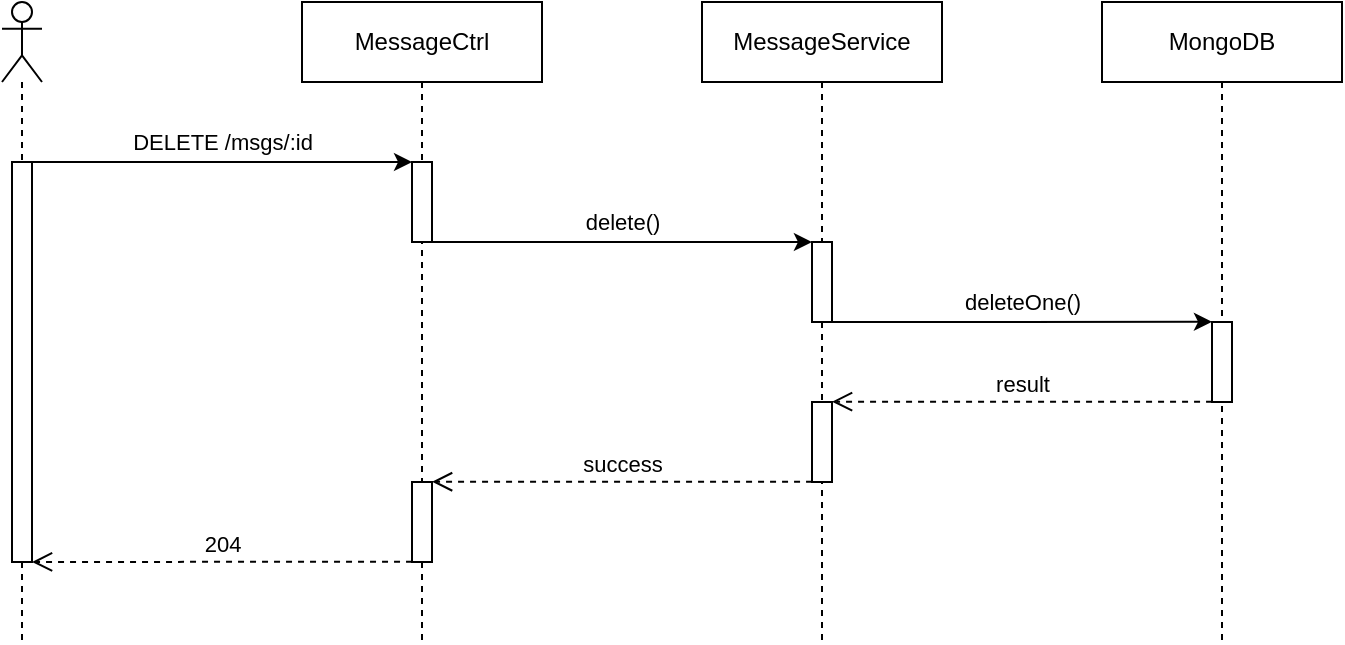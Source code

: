 <mxfile userAgent="Mozilla/5.0 (X11; Linux x86_64) AppleWebKit/537.36 (KHTML, like Gecko) Chrome/57.0.299.133 Safari/537.36" version="6.4.6" editor="www.draw.io" type="device"><diagram name="Page-1"><mxGraphModel dx="1197" dy="415" grid="1" gridSize="10" guides="1" tooltips="1" connect="1" arrows="1" fold="1" page="0" pageScale="1" pageWidth="826" pageHeight="1169" background="#ffffff" math="0" shadow="0"><root><mxCell id="0"/><mxCell id="1" parent="0"/><mxCell id="2" value="" style="shape=umlLifeline;participant=umlActor;perimeter=lifelinePerimeter;whiteSpace=wrap;html=1;container=1;collapsible=0;recursiveResize=0;verticalAlign=top;spacingTop=36;labelBackgroundColor=none;outlineConnect=0;strokeWidth=1;fillColor=#FFFFFF;fontSize=25;" parent="1" vertex="1"><mxGeometry x="-70" y="120" width="20" height="320" as="geometry"/></mxCell><mxCell id="15" value="" style="whiteSpace=wrap;html=1;" parent="2" vertex="1"><mxGeometry x="5" y="80" width="10" height="200" as="geometry"/></mxCell><mxCell id="4" value="MessageCtrl" style="shape=umlLifeline;perimeter=lifelinePerimeter;whiteSpace=wrap;html=1;container=1;collapsible=0;recursiveResize=0;outlineConnect=0;strokeWidth=1;fillColor=#FFFFFF;fontSize=12;labelBackgroundColor=none;" parent="1" vertex="1"><mxGeometry x="80" y="120" width="120" height="320" as="geometry"/></mxCell><mxCell id="12" value="" style="whiteSpace=wrap;html=1;" parent="4" vertex="1"><mxGeometry x="55" y="80" width="10" height="40" as="geometry"/></mxCell><mxCell id="25" value="" style="whiteSpace=wrap;html=1;" parent="4" vertex="1"><mxGeometry x="55" y="240" width="10" height="40" as="geometry"/></mxCell><mxCell id="6" value="MessageService" style="shape=umlLifeline;perimeter=lifelinePerimeter;whiteSpace=wrap;html=1;container=1;collapsible=0;recursiveResize=0;outlineConnect=0;strokeWidth=1;fillColor=#FFFFFF;fontSize=12;labelBackgroundColor=none;" parent="1" vertex="1"><mxGeometry x="280" y="120" width="120" height="320" as="geometry"/></mxCell><mxCell id="18" value="" style="whiteSpace=wrap;html=1;" parent="6" vertex="1"><mxGeometry x="55" y="120" width="10" height="40" as="geometry"/></mxCell><mxCell id="24" value="" style="whiteSpace=wrap;html=1;" parent="6" vertex="1"><mxGeometry x="55" y="200" width="10" height="40" as="geometry"/></mxCell><mxCell id="7" value="MongoDB" style="shape=umlLifeline;perimeter=lifelinePerimeter;whiteSpace=wrap;html=1;container=1;collapsible=0;recursiveResize=0;outlineConnect=0;strokeWidth=1;fillColor=#FFFFFF;fontSize=12;labelBackgroundColor=none;" parent="1" vertex="1"><mxGeometry x="480" y="120" width="120" height="320" as="geometry"/></mxCell><mxCell id="20" value="" style="whiteSpace=wrap;html=1;" parent="7" vertex="1"><mxGeometry x="55" y="160" width="10" height="40" as="geometry"/></mxCell><mxCell id="17" value="DELETE /msgs/:id" style="edgeStyle=orthogonalEdgeStyle;rounded=0;html=1;jettySize=auto;orthogonalLoop=1;entryX=0.001;entryY=0.001;entryPerimeter=0;exitX=1.002;exitY=0;exitPerimeter=0;" parent="1" source="15" target="12" edge="1"><mxGeometry y="10" relative="1" as="geometry"><mxPoint x="-50" y="200" as="sourcePoint"/><mxPoint x="20" y="230" as="targetPoint"/><Array as="points"><mxPoint x="60" y="200"/></Array><mxPoint as="offset"/></mxGeometry></mxCell><mxCell id="19" value="delete()" style="edgeStyle=orthogonalEdgeStyle;rounded=0;html=1;entryX=-0.004;entryY=0.001;jettySize=auto;orthogonalLoop=1;entryPerimeter=0;exitX=0.999;exitY=0.999;exitPerimeter=0;" parent="1" source="12" target="18" edge="1"><mxGeometry y="10" relative="1" as="geometry"><Array as="points"><mxPoint x="260" y="240"/></Array><mxPoint as="offset"/></mxGeometry></mxCell><mxCell id="21" value="deleteOne()" style="edgeStyle=orthogonalEdgeStyle;rounded=0;html=1;entryX=-0.003;entryY=-0.002;jettySize=auto;orthogonalLoop=1;entryPerimeter=0;" parent="1" source="18" target="20" edge="1"><mxGeometry y="10" relative="1" as="geometry"><Array as="points"><mxPoint x="440" y="280"/><mxPoint x="440" y="280"/></Array><mxPoint as="offset"/></mxGeometry></mxCell><mxCell id="23" value="result" style="html=1;verticalAlign=bottom;endArrow=open;dashed=1;endSize=8;exitX=0.003;exitY=0.998;exitPerimeter=0;entryX=1.002;entryY=-0.004;entryPerimeter=0;" parent="1" source="20" target="24" edge="1"><mxGeometry relative="1" as="geometry"><mxPoint x="480" y="319" as="sourcePoint"/><mxPoint x="400" y="319" as="targetPoint"/></mxGeometry></mxCell><mxCell id="26" value="success" style="html=1;verticalAlign=bottom;endArrow=open;dashed=1;endSize=8;exitX=0.003;exitY=0.996;exitPerimeter=0;entryX=1.004;entryY=-0.003;entryPerimeter=0;" parent="1" source="24" target="25" edge="1"><mxGeometry relative="1" as="geometry"><mxPoint x="335" y="359.857" as="sourcePoint"/><mxPoint x="145.286" y="359.857" as="targetPoint"/></mxGeometry></mxCell><mxCell id="28" value="204" style="html=1;verticalAlign=bottom;endArrow=open;dashed=1;endSize=8;exitX=0.002;exitY=0.996;exitPerimeter=0;entryX=1.001;entryY=1;entryPerimeter=0;" parent="1" source="25" target="15" edge="1"><mxGeometry relative="1" as="geometry"><mxPoint x="135" y="399.857" as="sourcePoint"/><mxPoint x="-54.714" y="399.857" as="targetPoint"/></mxGeometry></mxCell></root></mxGraphModel></diagram></mxfile>